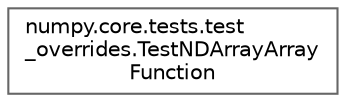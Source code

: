 digraph "Graphical Class Hierarchy"
{
 // LATEX_PDF_SIZE
  bgcolor="transparent";
  edge [fontname=Helvetica,fontsize=10,labelfontname=Helvetica,labelfontsize=10];
  node [fontname=Helvetica,fontsize=10,shape=box,height=0.2,width=0.4];
  rankdir="LR";
  Node0 [id="Node000000",label="numpy.core.tests.test\l_overrides.TestNDArrayArray\lFunction",height=0.2,width=0.4,color="grey40", fillcolor="white", style="filled",URL="$d4/d75/classnumpy_1_1core_1_1tests_1_1test__overrides_1_1TestNDArrayArrayFunction.html",tooltip=" "];
}
